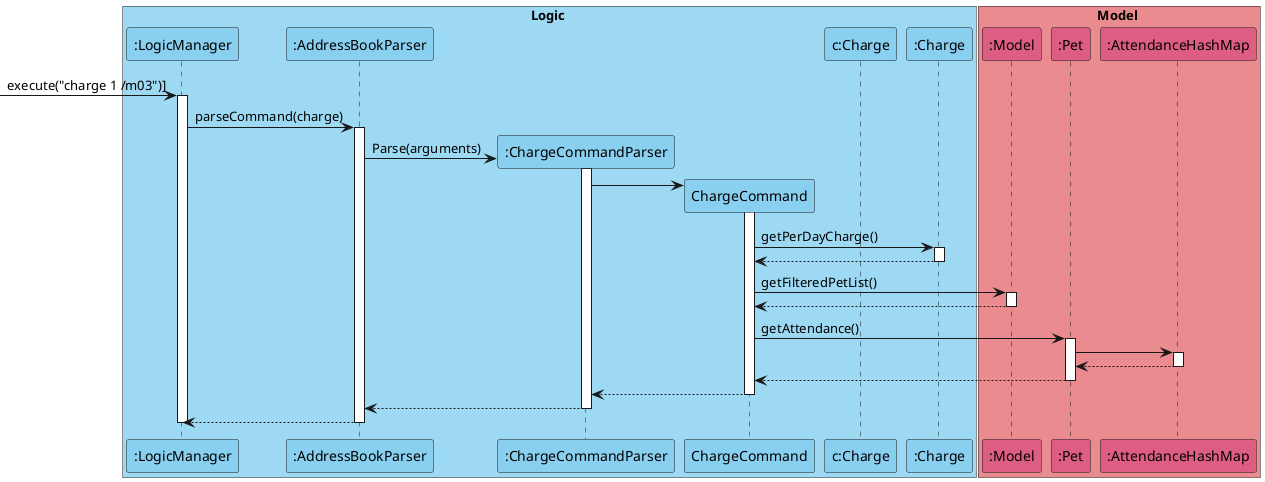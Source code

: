 @startuml
'https://plantuml.com/sequence-diagram

!define LOGIC_COLOR #89CFF0
!define LOGIC_COLOR_T2 #9DD9F3

!define MODEL_COLOR #DE5D82
!define MODEL_COLOR_T1 #EA8C8F


box Logic LOGIC_COLOR_T2
participant ":LogicManager" as LogicManager LOGIC_COLOR
participant ":AddressBookParser" as AddressBookParser LOGIC_COLOR
participant ":ChargeCommandParser" as ChargeCommandParser LOGIC_COLOR
participant "ChargeCommand" as ChargeCommand LOGIC_COLOR
participant "c:Charge" as c LOGIC_COLOR
participant ":Charge" as Charge LOGIC_COLOR

end box

box Model MODEL_COLOR_T1
participant ":Model" as Model MODEL_COLOR
participant ":Pet" as Pet MODEL_COLOR
participant ":AttendanceHashMap" as AttendanceHashMap MODEL_COLOR

end box
[-> LogicManager : execute("charge 1 /m03")]
activate LogicManager

LogicManager -> AddressBookParser: parseCommand(charge)
activate AddressBookParser

create ChargeCommandParser
AddressBookParser -> ChargeCommandParser: Parse(arguments)
activate ChargeCommandParser

create ChargeCommand
ChargeCommandParser -> ChargeCommand
activate ChargeCommand

'ChargeCommand -> c
'activate c

ChargeCommand -> Charge: getPerDayCharge()
activate Charge

Charge --> ChargeCommand
deactivate Charge

ChargeCommand -> Model: getFilteredPetList()
activate Model
Model --> ChargeCommand
deactivate Model

ChargeCommand -> Pet: getAttendance()
activate Pet

Pet -> AttendanceHashMap
activate AttendanceHashMap

Pet <-- AttendanceHashMap
deactivate AttendanceHashMap

ChargeCommand <-- Pet
deactivate Pet

'ChargeCommand <-- c
ChargeCommandParser <-- ChargeCommand
deactivate ChargeCommand

AddressBookParser <-- ChargeCommandParser
deactivate ChargeCommandParser

LogicManager <-- AddressBookParser
deactivate AddressBookParser
deactivate LogicManager


@enduml
